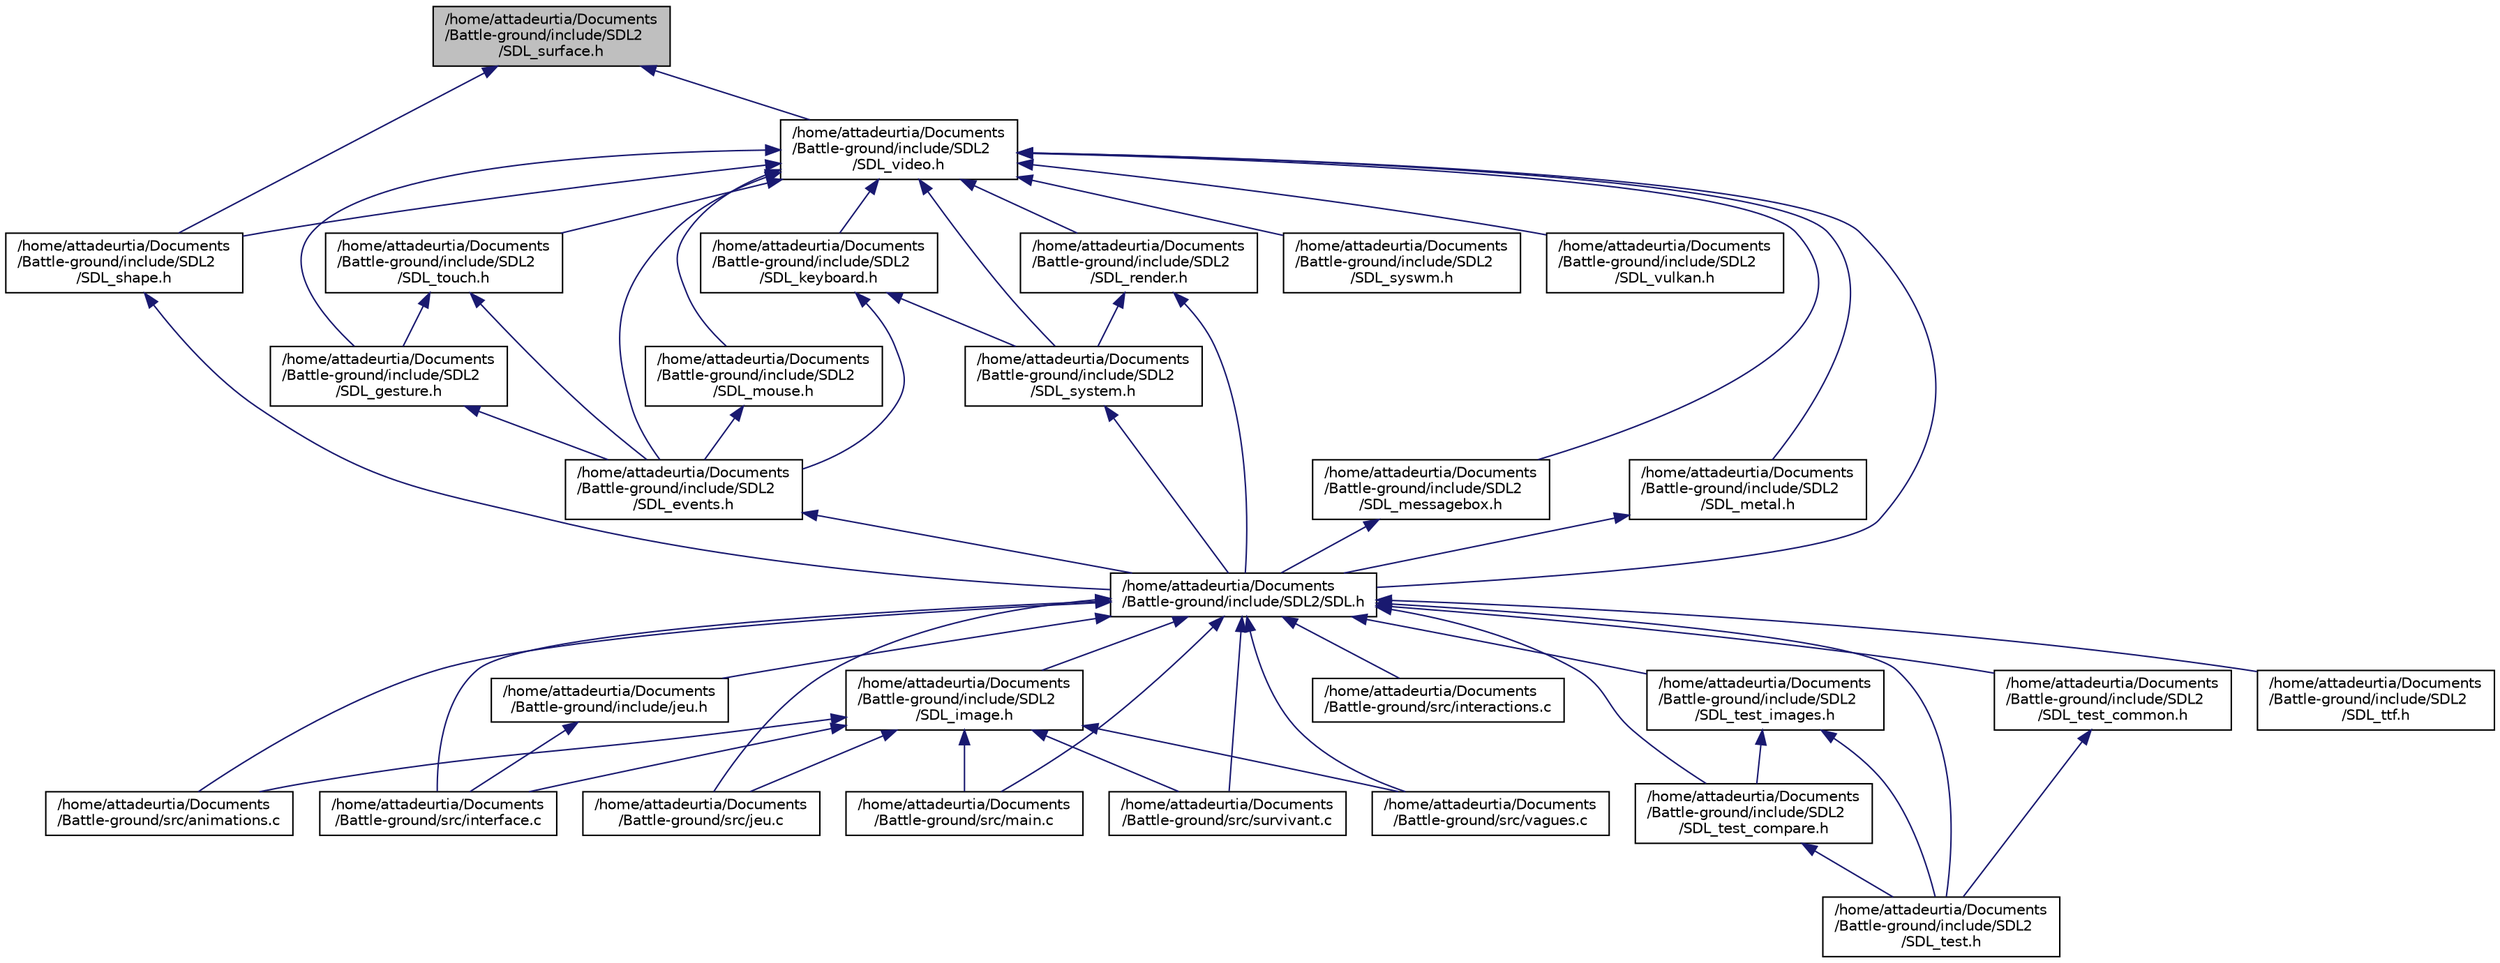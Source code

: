 digraph "/home/attadeurtia/Documents/Battle-ground/include/SDL2/SDL_surface.h"
{
 // LATEX_PDF_SIZE
  edge [fontname="Helvetica",fontsize="10",labelfontname="Helvetica",labelfontsize="10"];
  node [fontname="Helvetica",fontsize="10",shape=record];
  Node1 [label="/home/attadeurtia/Documents\l/Battle-ground/include/SDL2\l/SDL_surface.h",height=0.2,width=0.4,color="black", fillcolor="grey75", style="filled", fontcolor="black",tooltip=" "];
  Node1 -> Node2 [dir="back",color="midnightblue",fontsize="10",style="solid",fontname="Helvetica"];
  Node2 [label="/home/attadeurtia/Documents\l/Battle-ground/include/SDL2\l/SDL_shape.h",height=0.2,width=0.4,color="black", fillcolor="white", style="filled",URL="$SDL__shape_8h.html",tooltip=" "];
  Node2 -> Node3 [dir="back",color="midnightblue",fontsize="10",style="solid",fontname="Helvetica"];
  Node3 [label="/home/attadeurtia/Documents\l/Battle-ground/include/SDL2/SDL.h",height=0.2,width=0.4,color="black", fillcolor="white", style="filled",URL="$SDL_8h.html",tooltip=" "];
  Node3 -> Node4 [dir="back",color="midnightblue",fontsize="10",style="solid",fontname="Helvetica"];
  Node4 [label="/home/attadeurtia/Documents\l/Battle-ground/src/animations.c",height=0.2,width=0.4,color="black", fillcolor="white", style="filled",URL="$animations_8c.html",tooltip="Contient les fonctions pour gérer toutes les animations du jeu (complète le fichier interface...."];
  Node3 -> Node5 [dir="back",color="midnightblue",fontsize="10",style="solid",fontname="Helvetica"];
  Node5 [label="/home/attadeurtia/Documents\l/Battle-ground/src/interactions.c",height=0.2,width=0.4,color="black", fillcolor="white", style="filled",URL="$interactions_8c.html",tooltip="Contient des fonctions variées utilisées potentiellement par les 2 modes de jeu. des fonctions telles..."];
  Node3 -> Node6 [dir="back",color="midnightblue",fontsize="10",style="solid",fontname="Helvetica"];
  Node6 [label="/home/attadeurtia/Documents\l/Battle-ground/src/interface.c",height=0.2,width=0.4,color="black", fillcolor="white", style="filled",URL="$interface_8c.html",tooltip="Contient toutes les fonctions utiles à l'interface graphique principale du jeu (gestion des menus,..."];
  Node3 -> Node7 [dir="back",color="midnightblue",fontsize="10",style="solid",fontname="Helvetica"];
  Node7 [label="/home/attadeurtia/Documents\l/Battle-ground/src/jeu.c",height=0.2,width=0.4,color="black", fillcolor="white", style="filled",URL="$jeu_8c.html",tooltip="Contient les fonctions principales qui lancent les 2 modes de jeu (survvivant et classique) avec quel..."];
  Node3 -> Node8 [dir="back",color="midnightblue",fontsize="10",style="solid",fontname="Helvetica"];
  Node8 [label="/home/attadeurtia/Documents\l/Battle-ground/src/main.c",height=0.2,width=0.4,color="black", fillcolor="white", style="filled",URL="$main_8c.html",tooltip="contient le main qui initialise le jeu"];
  Node3 -> Node9 [dir="back",color="midnightblue",fontsize="10",style="solid",fontname="Helvetica"];
  Node9 [label="/home/attadeurtia/Documents\l/Battle-ground/src/survivant.c",height=0.2,width=0.4,color="black", fillcolor="white", style="filled",URL="$survivant_8c.html",tooltip="Contient toutes les fonctions utiles au mode de jeu survivant de battle ground (gestion de l'évolutio..."];
  Node3 -> Node10 [dir="back",color="midnightblue",fontsize="10",style="solid",fontname="Helvetica"];
  Node10 [label="/home/attadeurtia/Documents\l/Battle-ground/src/vagues.c",height=0.2,width=0.4,color="black", fillcolor="white", style="filled",URL="$vagues_8c.html",tooltip="Contient toutes les fonctions relatives à la gestion et à la manipulation des vagues d'entités."];
  Node3 -> Node11 [dir="back",color="midnightblue",fontsize="10",style="solid",fontname="Helvetica"];
  Node11 [label="/home/attadeurtia/Documents\l/Battle-ground/include/jeu.h",height=0.2,width=0.4,color="black", fillcolor="white", style="filled",URL="$jeu_8h_source.html",tooltip=" "];
  Node11 -> Node6 [dir="back",color="midnightblue",fontsize="10",style="solid",fontname="Helvetica"];
  Node3 -> Node12 [dir="back",color="midnightblue",fontsize="10",style="solid",fontname="Helvetica"];
  Node12 [label="/home/attadeurtia/Documents\l/Battle-ground/include/SDL2\l/SDL_image.h",height=0.2,width=0.4,color="black", fillcolor="white", style="filled",URL="$SDL__image_8h_source.html",tooltip=" "];
  Node12 -> Node4 [dir="back",color="midnightblue",fontsize="10",style="solid",fontname="Helvetica"];
  Node12 -> Node6 [dir="back",color="midnightblue",fontsize="10",style="solid",fontname="Helvetica"];
  Node12 -> Node7 [dir="back",color="midnightblue",fontsize="10",style="solid",fontname="Helvetica"];
  Node12 -> Node8 [dir="back",color="midnightblue",fontsize="10",style="solid",fontname="Helvetica"];
  Node12 -> Node9 [dir="back",color="midnightblue",fontsize="10",style="solid",fontname="Helvetica"];
  Node12 -> Node10 [dir="back",color="midnightblue",fontsize="10",style="solid",fontname="Helvetica"];
  Node3 -> Node13 [dir="back",color="midnightblue",fontsize="10",style="solid",fontname="Helvetica"];
  Node13 [label="/home/attadeurtia/Documents\l/Battle-ground/include/SDL2\l/SDL_test.h",height=0.2,width=0.4,color="black", fillcolor="white", style="filled",URL="$SDL__test_8h.html",tooltip=" "];
  Node3 -> Node14 [dir="back",color="midnightblue",fontsize="10",style="solid",fontname="Helvetica"];
  Node14 [label="/home/attadeurtia/Documents\l/Battle-ground/include/SDL2\l/SDL_test_common.h",height=0.2,width=0.4,color="black", fillcolor="white", style="filled",URL="$SDL__test__common_8h.html",tooltip=" "];
  Node14 -> Node13 [dir="back",color="midnightblue",fontsize="10",style="solid",fontname="Helvetica"];
  Node3 -> Node15 [dir="back",color="midnightblue",fontsize="10",style="solid",fontname="Helvetica"];
  Node15 [label="/home/attadeurtia/Documents\l/Battle-ground/include/SDL2\l/SDL_test_compare.h",height=0.2,width=0.4,color="black", fillcolor="white", style="filled",URL="$SDL__test__compare_8h.html",tooltip=" "];
  Node15 -> Node13 [dir="back",color="midnightblue",fontsize="10",style="solid",fontname="Helvetica"];
  Node3 -> Node16 [dir="back",color="midnightblue",fontsize="10",style="solid",fontname="Helvetica"];
  Node16 [label="/home/attadeurtia/Documents\l/Battle-ground/include/SDL2\l/SDL_test_images.h",height=0.2,width=0.4,color="black", fillcolor="white", style="filled",URL="$SDL__test__images_8h.html",tooltip=" "];
  Node16 -> Node13 [dir="back",color="midnightblue",fontsize="10",style="solid",fontname="Helvetica"];
  Node16 -> Node15 [dir="back",color="midnightblue",fontsize="10",style="solid",fontname="Helvetica"];
  Node3 -> Node17 [dir="back",color="midnightblue",fontsize="10",style="solid",fontname="Helvetica"];
  Node17 [label="/home/attadeurtia/Documents\l/Battle-ground/include/SDL2\l/SDL_ttf.h",height=0.2,width=0.4,color="black", fillcolor="white", style="filled",URL="$SDL__ttf_8h_source.html",tooltip=" "];
  Node1 -> Node18 [dir="back",color="midnightblue",fontsize="10",style="solid",fontname="Helvetica"];
  Node18 [label="/home/attadeurtia/Documents\l/Battle-ground/include/SDL2\l/SDL_video.h",height=0.2,width=0.4,color="black", fillcolor="white", style="filled",URL="$SDL__video_8h.html",tooltip=" "];
  Node18 -> Node3 [dir="back",color="midnightblue",fontsize="10",style="solid",fontname="Helvetica"];
  Node18 -> Node19 [dir="back",color="midnightblue",fontsize="10",style="solid",fontname="Helvetica"];
  Node19 [label="/home/attadeurtia/Documents\l/Battle-ground/include/SDL2\l/SDL_events.h",height=0.2,width=0.4,color="black", fillcolor="white", style="filled",URL="$SDL__events_8h.html",tooltip=" "];
  Node19 -> Node3 [dir="back",color="midnightblue",fontsize="10",style="solid",fontname="Helvetica"];
  Node18 -> Node20 [dir="back",color="midnightblue",fontsize="10",style="solid",fontname="Helvetica"];
  Node20 [label="/home/attadeurtia/Documents\l/Battle-ground/include/SDL2\l/SDL_gesture.h",height=0.2,width=0.4,color="black", fillcolor="white", style="filled",URL="$SDL__gesture_8h.html",tooltip=" "];
  Node20 -> Node19 [dir="back",color="midnightblue",fontsize="10",style="solid",fontname="Helvetica"];
  Node18 -> Node21 [dir="back",color="midnightblue",fontsize="10",style="solid",fontname="Helvetica"];
  Node21 [label="/home/attadeurtia/Documents\l/Battle-ground/include/SDL2\l/SDL_keyboard.h",height=0.2,width=0.4,color="black", fillcolor="white", style="filled",URL="$SDL__keyboard_8h.html",tooltip=" "];
  Node21 -> Node19 [dir="back",color="midnightblue",fontsize="10",style="solid",fontname="Helvetica"];
  Node21 -> Node22 [dir="back",color="midnightblue",fontsize="10",style="solid",fontname="Helvetica"];
  Node22 [label="/home/attadeurtia/Documents\l/Battle-ground/include/SDL2\l/SDL_system.h",height=0.2,width=0.4,color="black", fillcolor="white", style="filled",URL="$SDL__system_8h.html",tooltip=" "];
  Node22 -> Node3 [dir="back",color="midnightblue",fontsize="10",style="solid",fontname="Helvetica"];
  Node18 -> Node23 [dir="back",color="midnightblue",fontsize="10",style="solid",fontname="Helvetica"];
  Node23 [label="/home/attadeurtia/Documents\l/Battle-ground/include/SDL2\l/SDL_messagebox.h",height=0.2,width=0.4,color="black", fillcolor="white", style="filled",URL="$SDL__messagebox_8h_source.html",tooltip=" "];
  Node23 -> Node3 [dir="back",color="midnightblue",fontsize="10",style="solid",fontname="Helvetica"];
  Node18 -> Node24 [dir="back",color="midnightblue",fontsize="10",style="solid",fontname="Helvetica"];
  Node24 [label="/home/attadeurtia/Documents\l/Battle-ground/include/SDL2\l/SDL_metal.h",height=0.2,width=0.4,color="black", fillcolor="white", style="filled",URL="$SDL__metal_8h.html",tooltip=" "];
  Node24 -> Node3 [dir="back",color="midnightblue",fontsize="10",style="solid",fontname="Helvetica"];
  Node18 -> Node25 [dir="back",color="midnightblue",fontsize="10",style="solid",fontname="Helvetica"];
  Node25 [label="/home/attadeurtia/Documents\l/Battle-ground/include/SDL2\l/SDL_mouse.h",height=0.2,width=0.4,color="black", fillcolor="white", style="filled",URL="$SDL__mouse_8h.html",tooltip=" "];
  Node25 -> Node19 [dir="back",color="midnightblue",fontsize="10",style="solid",fontname="Helvetica"];
  Node18 -> Node26 [dir="back",color="midnightblue",fontsize="10",style="solid",fontname="Helvetica"];
  Node26 [label="/home/attadeurtia/Documents\l/Battle-ground/include/SDL2\l/SDL_render.h",height=0.2,width=0.4,color="black", fillcolor="white", style="filled",URL="$SDL__render_8h.html",tooltip=" "];
  Node26 -> Node3 [dir="back",color="midnightblue",fontsize="10",style="solid",fontname="Helvetica"];
  Node26 -> Node22 [dir="back",color="midnightblue",fontsize="10",style="solid",fontname="Helvetica"];
  Node18 -> Node2 [dir="back",color="midnightblue",fontsize="10",style="solid",fontname="Helvetica"];
  Node18 -> Node22 [dir="back",color="midnightblue",fontsize="10",style="solid",fontname="Helvetica"];
  Node18 -> Node27 [dir="back",color="midnightblue",fontsize="10",style="solid",fontname="Helvetica"];
  Node27 [label="/home/attadeurtia/Documents\l/Battle-ground/include/SDL2\l/SDL_syswm.h",height=0.2,width=0.4,color="black", fillcolor="white", style="filled",URL="$SDL__syswm_8h.html",tooltip=" "];
  Node18 -> Node28 [dir="back",color="midnightblue",fontsize="10",style="solid",fontname="Helvetica"];
  Node28 [label="/home/attadeurtia/Documents\l/Battle-ground/include/SDL2\l/SDL_touch.h",height=0.2,width=0.4,color="black", fillcolor="white", style="filled",URL="$SDL__touch_8h.html",tooltip=" "];
  Node28 -> Node19 [dir="back",color="midnightblue",fontsize="10",style="solid",fontname="Helvetica"];
  Node28 -> Node20 [dir="back",color="midnightblue",fontsize="10",style="solid",fontname="Helvetica"];
  Node18 -> Node29 [dir="back",color="midnightblue",fontsize="10",style="solid",fontname="Helvetica"];
  Node29 [label="/home/attadeurtia/Documents\l/Battle-ground/include/SDL2\l/SDL_vulkan.h",height=0.2,width=0.4,color="black", fillcolor="white", style="filled",URL="$SDL__vulkan_8h.html",tooltip=" "];
}
